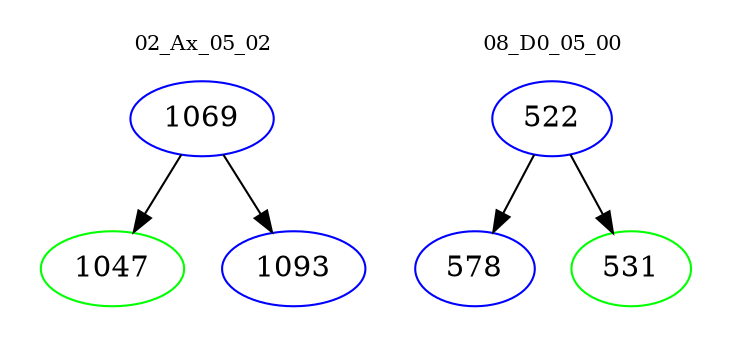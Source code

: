 digraph{
subgraph cluster_0 {
color = white
label = "02_Ax_05_02";
fontsize=10;
T0_1069 [label="1069", color="blue"]
T0_1069 -> T0_1047 [color="black"]
T0_1047 [label="1047", color="green"]
T0_1069 -> T0_1093 [color="black"]
T0_1093 [label="1093", color="blue"]
}
subgraph cluster_1 {
color = white
label = "08_D0_05_00";
fontsize=10;
T1_522 [label="522", color="blue"]
T1_522 -> T1_578 [color="black"]
T1_578 [label="578", color="blue"]
T1_522 -> T1_531 [color="black"]
T1_531 [label="531", color="green"]
}
}
